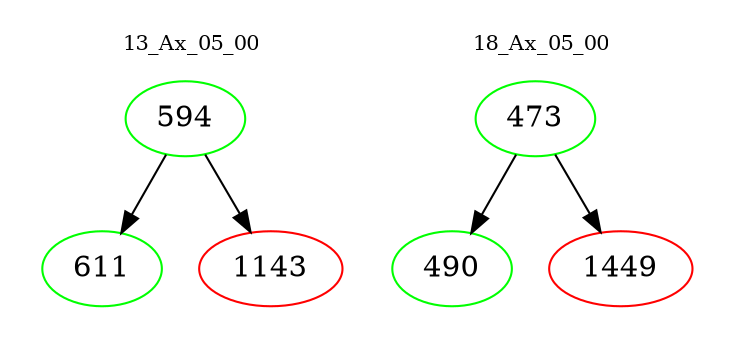 digraph{
subgraph cluster_0 {
color = white
label = "13_Ax_05_00";
fontsize=10;
T0_594 [label="594", color="green"]
T0_594 -> T0_611 [color="black"]
T0_611 [label="611", color="green"]
T0_594 -> T0_1143 [color="black"]
T0_1143 [label="1143", color="red"]
}
subgraph cluster_1 {
color = white
label = "18_Ax_05_00";
fontsize=10;
T1_473 [label="473", color="green"]
T1_473 -> T1_490 [color="black"]
T1_490 [label="490", color="green"]
T1_473 -> T1_1449 [color="black"]
T1_1449 [label="1449", color="red"]
}
}
